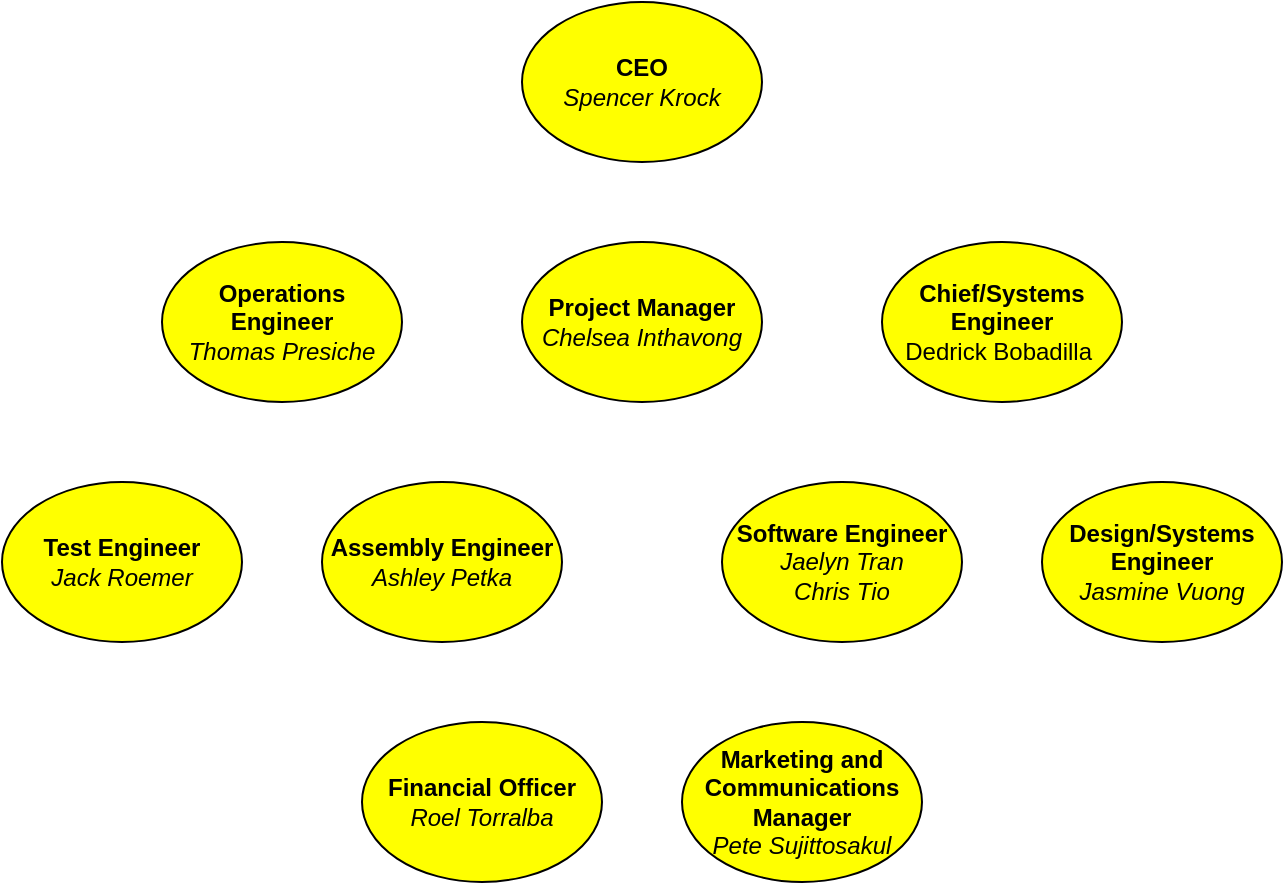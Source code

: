 <mxfile version="21.6.8" type="github">
  <diagram id="prtHgNgQTEPvFCAcTncT" name="Page-1">
    <mxGraphModel dx="794" dy="456" grid="1" gridSize="10" guides="1" tooltips="1" connect="1" arrows="1" fold="1" page="1" pageScale="1" pageWidth="827" pageHeight="1169" math="0" shadow="0">
      <root>
        <mxCell id="0" />
        <mxCell id="1" parent="0" />
        <mxCell id="97RwfN_P10SwIZRyJNP6-1" value="&lt;b&gt;CEO&lt;/b&gt;&lt;br&gt;&lt;i&gt;Spencer Krock&lt;/i&gt;" style="ellipse;whiteSpace=wrap;html=1;fillColor=#FFFF00;strokeColor=#000000;" vertex="1" parent="1">
          <mxGeometry x="340" y="80" width="120" height="80" as="geometry" />
        </mxCell>
        <mxCell id="97RwfN_P10SwIZRyJNP6-2" value="&lt;b&gt;Project Manager&lt;br&gt;&lt;/b&gt;&lt;i&gt;Chelsea Inthavong&lt;/i&gt;" style="ellipse;whiteSpace=wrap;html=1;fillColor=#FFFF00;" vertex="1" parent="1">
          <mxGeometry x="340" y="200" width="120" height="80" as="geometry" />
        </mxCell>
        <mxCell id="97RwfN_P10SwIZRyJNP6-3" value="&lt;b&gt;Chief/Systems Engineer&lt;br&gt;&lt;/b&gt;Dedrick Bobadilla&amp;nbsp;" style="ellipse;whiteSpace=wrap;html=1;fillColor=#FFFF00;" vertex="1" parent="1">
          <mxGeometry x="520" y="200" width="120" height="80" as="geometry" />
        </mxCell>
        <mxCell id="97RwfN_P10SwIZRyJNP6-4" value="&lt;b&gt;Operations Engineer&lt;/b&gt;&lt;br&gt;&lt;i&gt;Thomas Presiche&lt;/i&gt;" style="ellipse;whiteSpace=wrap;html=1;fillColor=#FFFF00;" vertex="1" parent="1">
          <mxGeometry x="160" y="200" width="120" height="80" as="geometry" />
        </mxCell>
        <mxCell id="97RwfN_P10SwIZRyJNP6-5" value="&lt;b&gt;Test Engineer&lt;br&gt;&lt;/b&gt;&lt;i&gt;Jack Roemer&lt;/i&gt;" style="ellipse;whiteSpace=wrap;html=1;gradientColor=none;fillColor=#FFFF00;" vertex="1" parent="1">
          <mxGeometry x="80" y="320" width="120" height="80" as="geometry" />
        </mxCell>
        <mxCell id="97RwfN_P10SwIZRyJNP6-6" value="&lt;b&gt;Assembly Engineer&lt;br&gt;&lt;/b&gt;&lt;i&gt;Ashley Petka&lt;/i&gt;" style="ellipse;whiteSpace=wrap;html=1;fillColor=#FFFF00;" vertex="1" parent="1">
          <mxGeometry x="240" y="320" width="120" height="80" as="geometry" />
        </mxCell>
        <mxCell id="97RwfN_P10SwIZRyJNP6-7" value="&lt;b&gt;Software Engineer&lt;br&gt;&lt;/b&gt;&lt;i&gt;Jaelyn Tran&lt;br&gt;Chris Tio&lt;/i&gt;" style="ellipse;whiteSpace=wrap;html=1;fillColor=#FFFF00;" vertex="1" parent="1">
          <mxGeometry x="440" y="320" width="120" height="80" as="geometry" />
        </mxCell>
        <mxCell id="97RwfN_P10SwIZRyJNP6-8" value="&lt;b&gt;Design/Systems Engineer&lt;br&gt;&lt;/b&gt;&lt;i&gt;Jasmine Vuong&lt;/i&gt;" style="ellipse;whiteSpace=wrap;html=1;fillColor=#FFFF00;" vertex="1" parent="1">
          <mxGeometry x="600" y="320" width="120" height="80" as="geometry" />
        </mxCell>
        <mxCell id="97RwfN_P10SwIZRyJNP6-10" value="&lt;b&gt;Financial Officer&lt;br&gt;&lt;/b&gt;&lt;i&gt;Roel Torralba&lt;/i&gt;" style="ellipse;whiteSpace=wrap;html=1;fillColor=#FFFF00;" vertex="1" parent="1">
          <mxGeometry x="260" y="440" width="120" height="80" as="geometry" />
        </mxCell>
        <mxCell id="97RwfN_P10SwIZRyJNP6-11" value="&lt;b&gt;Marketing and Communications Manager&lt;br&gt;&lt;/b&gt;&lt;i&gt;Pete Sujittosakul&lt;/i&gt;" style="ellipse;whiteSpace=wrap;html=1;fillColor=#FFFF00;" vertex="1" parent="1">
          <mxGeometry x="420" y="440" width="120" height="80" as="geometry" />
        </mxCell>
      </root>
    </mxGraphModel>
  </diagram>
</mxfile>
